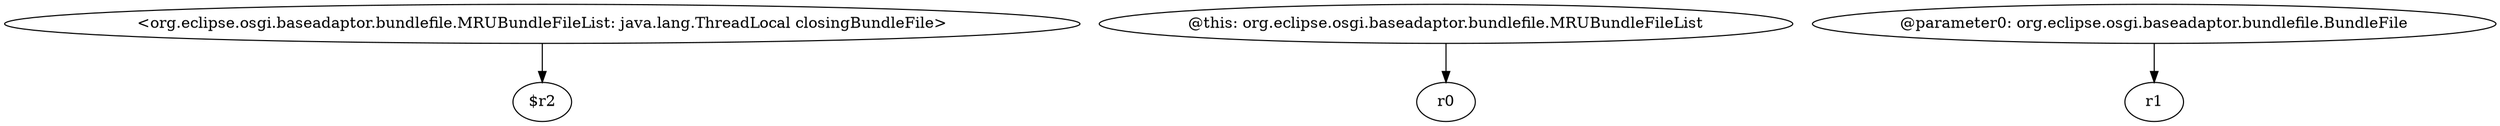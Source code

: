 digraph g {
0[label="<org.eclipse.osgi.baseadaptor.bundlefile.MRUBundleFileList: java.lang.ThreadLocal closingBundleFile>"]
1[label="$r2"]
0->1[label=""]
2[label="@this: org.eclipse.osgi.baseadaptor.bundlefile.MRUBundleFileList"]
3[label="r0"]
2->3[label=""]
4[label="@parameter0: org.eclipse.osgi.baseadaptor.bundlefile.BundleFile"]
5[label="r1"]
4->5[label=""]
}